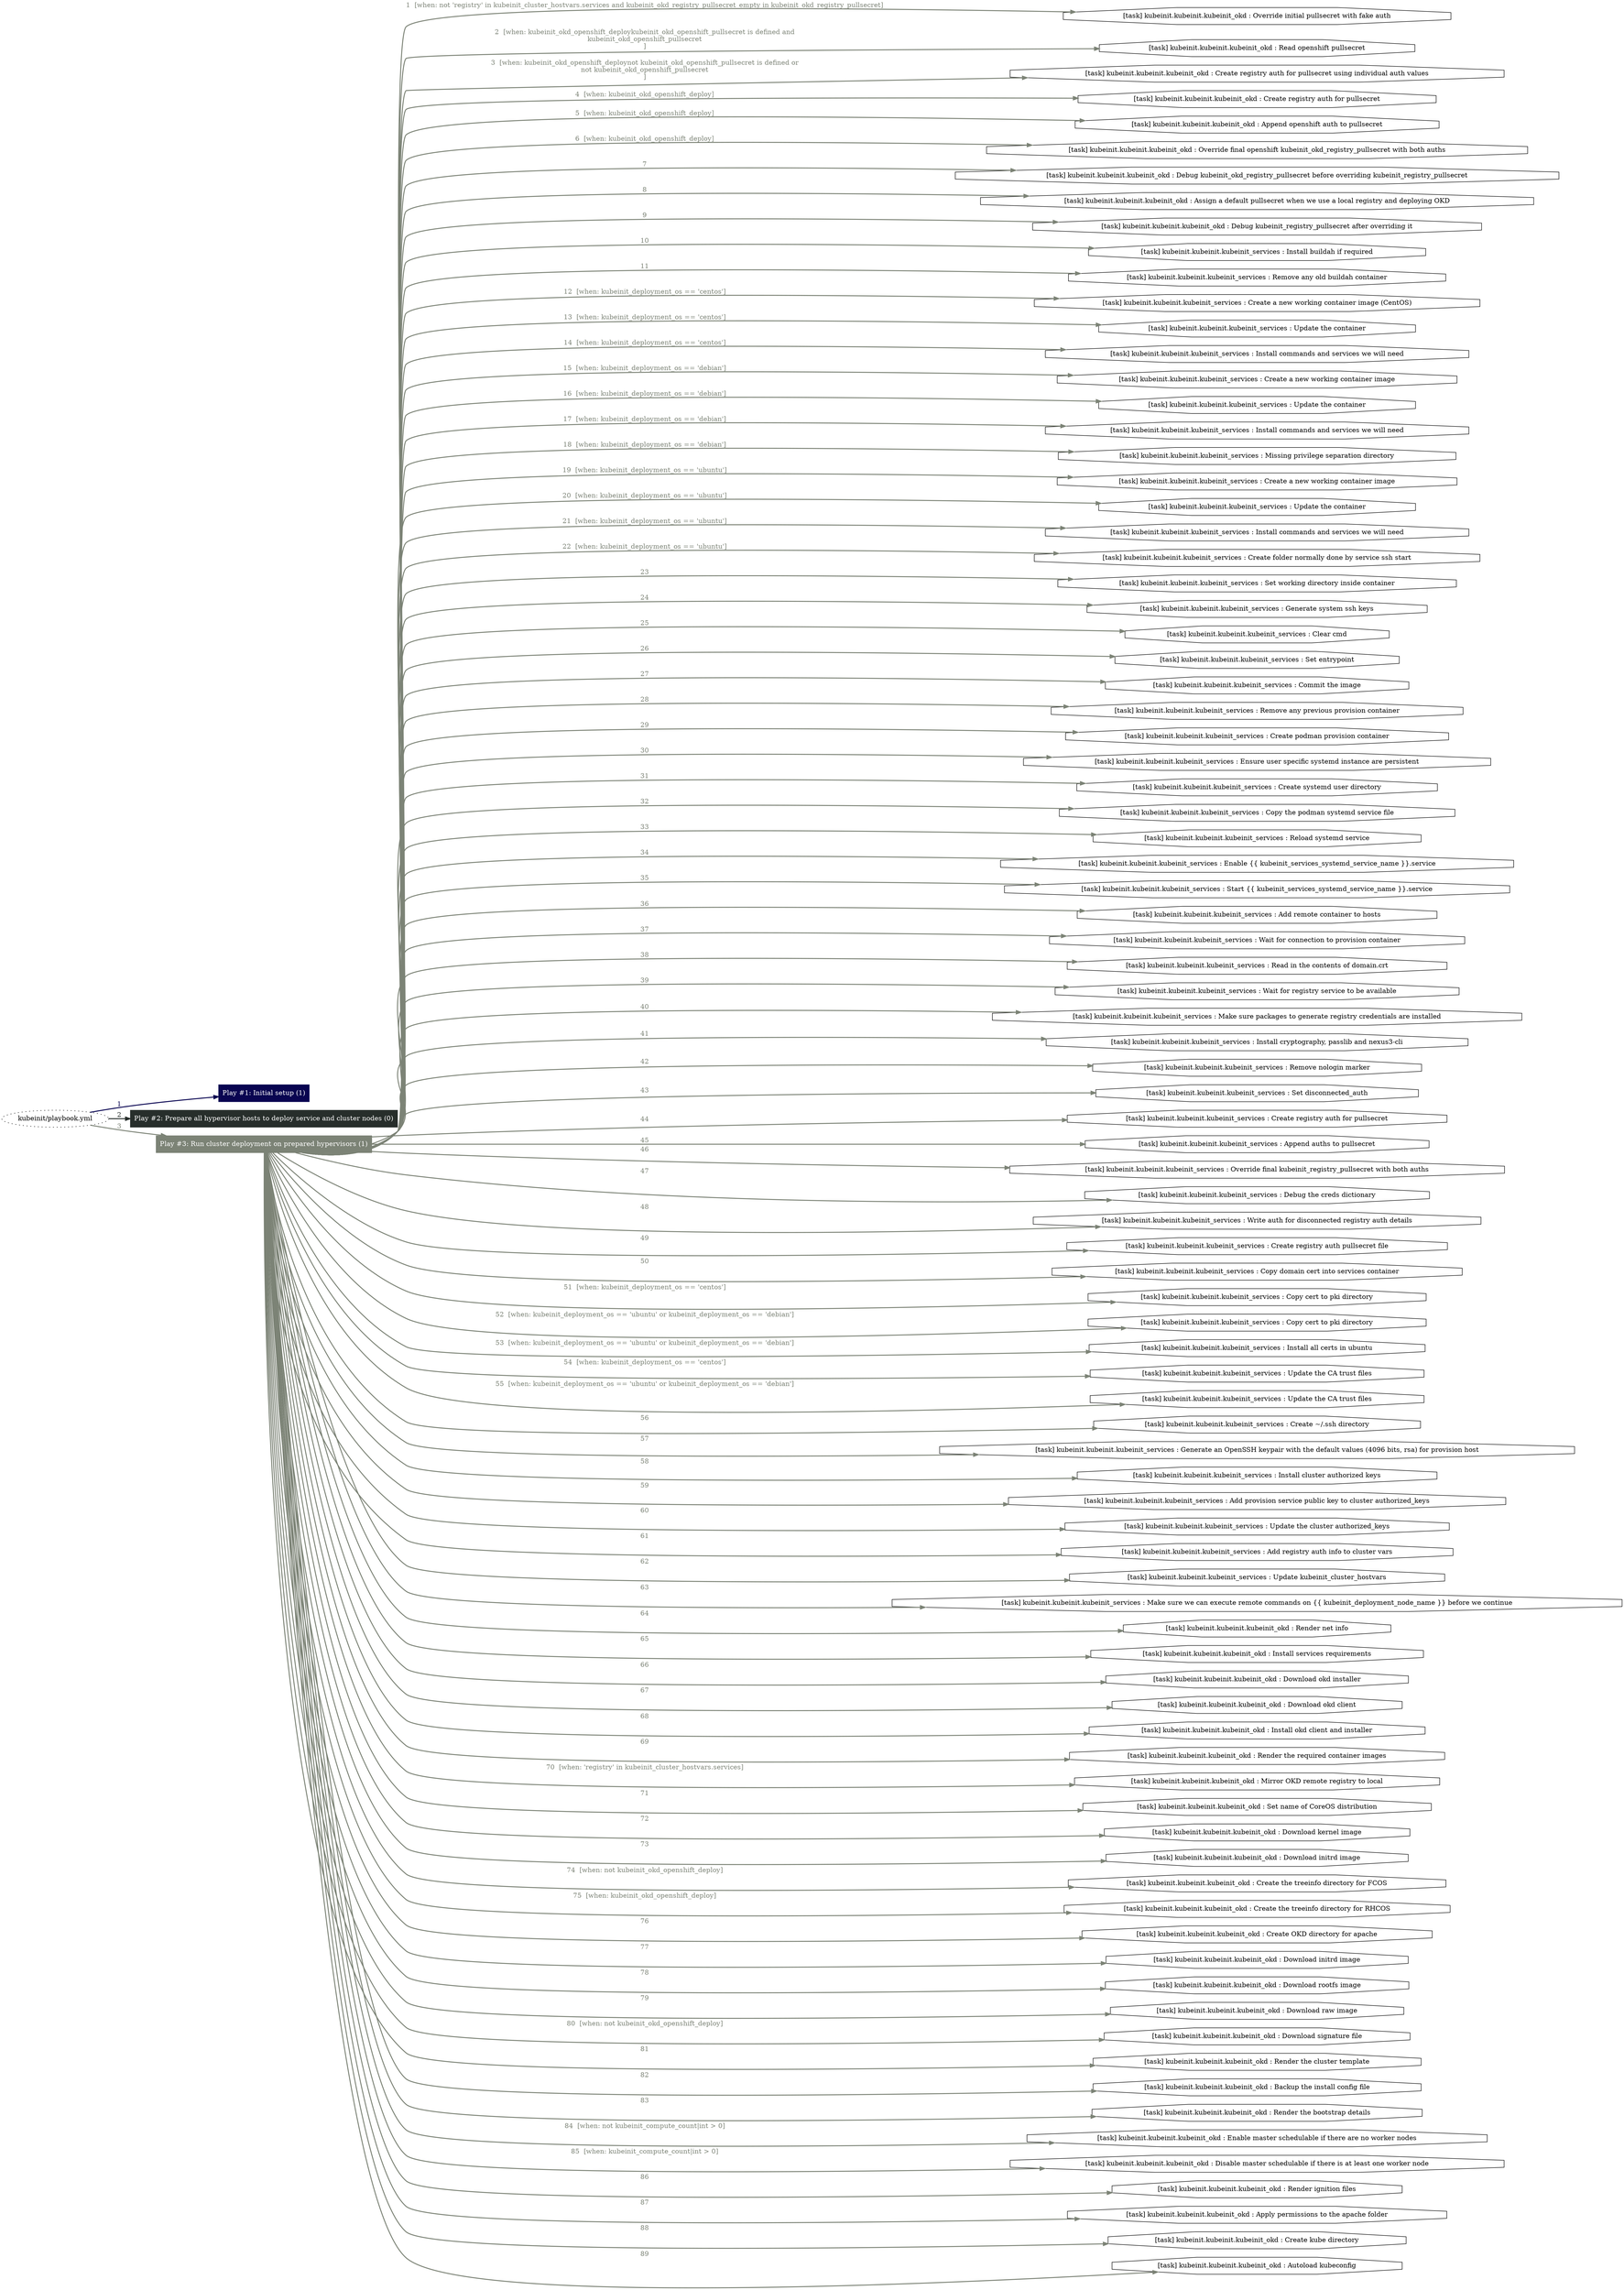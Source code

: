 digraph "kubeinit/playbook.yml "{
	graph [concentrate=true ordering=in rankdir=LR ratio=fill]
	edge [esep=5 sep=10]
	"kubeinit/playbook.yml" [id=root_node style=dotted]
	subgraph "Play #1: Initial setup (1) "{
		"Play #1: Initial setup (1)" [color="#090551" fontcolor="#ffffff" id="play_8337cd46-7581-43e9-87ca-762cd2dd82b3" shape=box style=filled tooltip=localhost]
		"kubeinit/playbook.yml" -> "Play #1: Initial setup (1)" [label=1 color="#090551" fontcolor="#090551" id="edge_becbf5f4-b2a0-4e44-a4db-1e7ca4d9491e" style=bold]
	}
	subgraph "Play #2: Prepare all hypervisor hosts to deploy service and cluster nodes (0) "{
		"Play #2: Prepare all hypervisor hosts to deploy service and cluster nodes (0)" [color="#272e2b" fontcolor="#ffffff" id="play_09e04839-ced1-468b-8d2c-92afe2c502c6" shape=box style=filled tooltip=""]
		"kubeinit/playbook.yml" -> "Play #2: Prepare all hypervisor hosts to deploy service and cluster nodes (0)" [label=2 color="#272e2b" fontcolor="#272e2b" id="edge_4d0bf48f-f95c-419a-9a44-d68a11bfbba5" style=bold]
	}
	subgraph "Play #3: Run cluster deployment on prepared hypervisors (1) "{
		"Play #3: Run cluster deployment on prepared hypervisors (1)" [color="#7c8376" fontcolor="#ffffff" id="play_143d8702-2f38-4382-93aa-ae1a10f3248f" shape=box style=filled tooltip=localhost]
		"kubeinit/playbook.yml" -> "Play #3: Run cluster deployment on prepared hypervisors (1)" [label=3 color="#7c8376" fontcolor="#7c8376" id="edge_b6e88883-902c-4d5c-aca4-19944dbe5a47" style=bold]
		"task_f201e2ff-39a0-47fd-ae24-862908796b5c" [label="[task] kubeinit.kubeinit.kubeinit_okd : Override initial pullsecret with fake auth" id="task_f201e2ff-39a0-47fd-ae24-862908796b5c" shape=octagon tooltip="[task] kubeinit.kubeinit.kubeinit_okd : Override initial pullsecret with fake auth"]
		"Play #3: Run cluster deployment on prepared hypervisors (1)" -> "task_f201e2ff-39a0-47fd-ae24-862908796b5c" [label="1  [when: not 'registry' in kubeinit_cluster_hostvars.services and kubeinit_okd_registry_pullsecret_empty in kubeinit_okd_registry_pullsecret]" color="#7c8376" fontcolor="#7c8376" id="edge_fbc649ec-4b43-4914-b0cc-fcbea037b539" style=bold]
		"task_8b0b833a-f197-4787-ac91-1f2c13bf0f87" [label="[task] kubeinit.kubeinit.kubeinit_okd : Read openshift pullsecret" id="task_8b0b833a-f197-4787-ac91-1f2c13bf0f87" shape=octagon tooltip="[task] kubeinit.kubeinit.kubeinit_okd : Read openshift pullsecret"]
		"Play #3: Run cluster deployment on prepared hypervisors (1)" -> "task_8b0b833a-f197-4787-ac91-1f2c13bf0f87" [label="2  [when: kubeinit_okd_openshift_deploykubeinit_okd_openshift_pullsecret is defined and
kubeinit_okd_openshift_pullsecret
]" color="#7c8376" fontcolor="#7c8376" id="edge_55039642-c7dd-4f56-b3bd-d6fb7f54c52d" style=bold]
		"task_0fe48890-6cad-4154-a4e8-5ed606898afa" [label="[task] kubeinit.kubeinit.kubeinit_okd : Create registry auth for pullsecret using individual auth values" id="task_0fe48890-6cad-4154-a4e8-5ed606898afa" shape=octagon tooltip="[task] kubeinit.kubeinit.kubeinit_okd : Create registry auth for pullsecret using individual auth values"]
		"Play #3: Run cluster deployment on prepared hypervisors (1)" -> "task_0fe48890-6cad-4154-a4e8-5ed606898afa" [label="3  [when: kubeinit_okd_openshift_deploynot kubeinit_okd_openshift_pullsecret is defined or
not kubeinit_okd_openshift_pullsecret
]" color="#7c8376" fontcolor="#7c8376" id="edge_06f5f13d-a511-44b0-b275-79b3d46498ed" style=bold]
		"task_d111e87b-9412-41b8-8b2f-21a7b50be868" [label="[task] kubeinit.kubeinit.kubeinit_okd : Create registry auth for pullsecret" id="task_d111e87b-9412-41b8-8b2f-21a7b50be868" shape=octagon tooltip="[task] kubeinit.kubeinit.kubeinit_okd : Create registry auth for pullsecret"]
		"Play #3: Run cluster deployment on prepared hypervisors (1)" -> "task_d111e87b-9412-41b8-8b2f-21a7b50be868" [label="4  [when: kubeinit_okd_openshift_deploy]" color="#7c8376" fontcolor="#7c8376" id="edge_226e3824-9570-4c0a-846c-3f205249797e" style=bold]
		"task_2cb7d0c9-217e-45d1-8eb5-4aa08bab7fe0" [label="[task] kubeinit.kubeinit.kubeinit_okd : Append openshift auth to pullsecret" id="task_2cb7d0c9-217e-45d1-8eb5-4aa08bab7fe0" shape=octagon tooltip="[task] kubeinit.kubeinit.kubeinit_okd : Append openshift auth to pullsecret"]
		"Play #3: Run cluster deployment on prepared hypervisors (1)" -> "task_2cb7d0c9-217e-45d1-8eb5-4aa08bab7fe0" [label="5  [when: kubeinit_okd_openshift_deploy]" color="#7c8376" fontcolor="#7c8376" id="edge_a93e524e-561d-4f28-9996-7c5cc77f1cc8" style=bold]
		"task_f69407a0-d3f7-47d1-b40d-e30b7f644356" [label="[task] kubeinit.kubeinit.kubeinit_okd : Override final openshift kubeinit_okd_registry_pullsecret with both auths" id="task_f69407a0-d3f7-47d1-b40d-e30b7f644356" shape=octagon tooltip="[task] kubeinit.kubeinit.kubeinit_okd : Override final openshift kubeinit_okd_registry_pullsecret with both auths"]
		"Play #3: Run cluster deployment on prepared hypervisors (1)" -> "task_f69407a0-d3f7-47d1-b40d-e30b7f644356" [label="6  [when: kubeinit_okd_openshift_deploy]" color="#7c8376" fontcolor="#7c8376" id="edge_3cdea1f4-f507-475f-801d-ab57d774646e" style=bold]
		"task_2ae696cb-b74c-417d-8811-9bc5ba2bb086" [label="[task] kubeinit.kubeinit.kubeinit_okd : Debug kubeinit_okd_registry_pullsecret before overriding kubeinit_registry_pullsecret" id="task_2ae696cb-b74c-417d-8811-9bc5ba2bb086" shape=octagon tooltip="[task] kubeinit.kubeinit.kubeinit_okd : Debug kubeinit_okd_registry_pullsecret before overriding kubeinit_registry_pullsecret"]
		"Play #3: Run cluster deployment on prepared hypervisors (1)" -> "task_2ae696cb-b74c-417d-8811-9bc5ba2bb086" [label=7 color="#7c8376" fontcolor="#7c8376" id="edge_4338bf6e-109f-4f4a-8414-52ae60c52339" style=bold]
		"task_171efe84-f163-4da6-95d6-f4257a47b8d0" [label="[task] kubeinit.kubeinit.kubeinit_okd : Assign a default pullsecret when we use a local registry and deploying OKD" id="task_171efe84-f163-4da6-95d6-f4257a47b8d0" shape=octagon tooltip="[task] kubeinit.kubeinit.kubeinit_okd : Assign a default pullsecret when we use a local registry and deploying OKD"]
		"Play #3: Run cluster deployment on prepared hypervisors (1)" -> "task_171efe84-f163-4da6-95d6-f4257a47b8d0" [label=8 color="#7c8376" fontcolor="#7c8376" id="edge_f711a9fc-7327-45ad-8d30-895216df1f32" style=bold]
		"task_33b3d645-7d68-4e78-9ef5-f69aa5031c9e" [label="[task] kubeinit.kubeinit.kubeinit_okd : Debug kubeinit_registry_pullsecret after overriding it" id="task_33b3d645-7d68-4e78-9ef5-f69aa5031c9e" shape=octagon tooltip="[task] kubeinit.kubeinit.kubeinit_okd : Debug kubeinit_registry_pullsecret after overriding it"]
		"Play #3: Run cluster deployment on prepared hypervisors (1)" -> "task_33b3d645-7d68-4e78-9ef5-f69aa5031c9e" [label=9 color="#7c8376" fontcolor="#7c8376" id="edge_165501ff-335f-41ef-9bf5-d22e7f3a21b6" style=bold]
		"task_87e0e983-3133-4adc-9f13-2c33a408165d" [label="[task] kubeinit.kubeinit.kubeinit_services : Install buildah if required" id="task_87e0e983-3133-4adc-9f13-2c33a408165d" shape=octagon tooltip="[task] kubeinit.kubeinit.kubeinit_services : Install buildah if required"]
		"Play #3: Run cluster deployment on prepared hypervisors (1)" -> "task_87e0e983-3133-4adc-9f13-2c33a408165d" [label=10 color="#7c8376" fontcolor="#7c8376" id="edge_2453af85-36f4-4957-86bc-80b15b5c8063" style=bold]
		"task_cafee4a3-9295-4dd1-ba97-5cac1e2ec8ff" [label="[task] kubeinit.kubeinit.kubeinit_services : Remove any old buildah container" id="task_cafee4a3-9295-4dd1-ba97-5cac1e2ec8ff" shape=octagon tooltip="[task] kubeinit.kubeinit.kubeinit_services : Remove any old buildah container"]
		"Play #3: Run cluster deployment on prepared hypervisors (1)" -> "task_cafee4a3-9295-4dd1-ba97-5cac1e2ec8ff" [label=11 color="#7c8376" fontcolor="#7c8376" id="edge_e34053b2-c05e-428e-9f1d-c8443631ea5e" style=bold]
		"task_13028ce8-8270-4474-a758-06b2f5417961" [label="[task] kubeinit.kubeinit.kubeinit_services : Create a new working container image (CentOS)" id="task_13028ce8-8270-4474-a758-06b2f5417961" shape=octagon tooltip="[task] kubeinit.kubeinit.kubeinit_services : Create a new working container image (CentOS)"]
		"Play #3: Run cluster deployment on prepared hypervisors (1)" -> "task_13028ce8-8270-4474-a758-06b2f5417961" [label="12  [when: kubeinit_deployment_os == 'centos']" color="#7c8376" fontcolor="#7c8376" id="edge_b324f25e-d17d-405a-a598-32340451c366" style=bold]
		"task_e8338f90-207a-454b-b3c1-38938788a0cc" [label="[task] kubeinit.kubeinit.kubeinit_services : Update the container" id="task_e8338f90-207a-454b-b3c1-38938788a0cc" shape=octagon tooltip="[task] kubeinit.kubeinit.kubeinit_services : Update the container"]
		"Play #3: Run cluster deployment on prepared hypervisors (1)" -> "task_e8338f90-207a-454b-b3c1-38938788a0cc" [label="13  [when: kubeinit_deployment_os == 'centos']" color="#7c8376" fontcolor="#7c8376" id="edge_9395bd6f-72a5-4477-a4c1-8a3a748c5c63" style=bold]
		"task_97a4e46d-e401-4185-8558-c0cfd479cdca" [label="[task] kubeinit.kubeinit.kubeinit_services : Install commands and services we will need" id="task_97a4e46d-e401-4185-8558-c0cfd479cdca" shape=octagon tooltip="[task] kubeinit.kubeinit.kubeinit_services : Install commands and services we will need"]
		"Play #3: Run cluster deployment on prepared hypervisors (1)" -> "task_97a4e46d-e401-4185-8558-c0cfd479cdca" [label="14  [when: kubeinit_deployment_os == 'centos']" color="#7c8376" fontcolor="#7c8376" id="edge_620331e9-1aa9-4044-8fe5-a814459578b0" style=bold]
		"task_159dffa3-4d72-4622-9e19-7a91d7b40d64" [label="[task] kubeinit.kubeinit.kubeinit_services : Create a new working container image" id="task_159dffa3-4d72-4622-9e19-7a91d7b40d64" shape=octagon tooltip="[task] kubeinit.kubeinit.kubeinit_services : Create a new working container image"]
		"Play #3: Run cluster deployment on prepared hypervisors (1)" -> "task_159dffa3-4d72-4622-9e19-7a91d7b40d64" [label="15  [when: kubeinit_deployment_os == 'debian']" color="#7c8376" fontcolor="#7c8376" id="edge_ba20ca08-a292-4cdf-88a0-59df17e7e1e3" style=bold]
		"task_ac1816b6-f06d-4a81-a96a-49e5cb7b55a8" [label="[task] kubeinit.kubeinit.kubeinit_services : Update the container" id="task_ac1816b6-f06d-4a81-a96a-49e5cb7b55a8" shape=octagon tooltip="[task] kubeinit.kubeinit.kubeinit_services : Update the container"]
		"Play #3: Run cluster deployment on prepared hypervisors (1)" -> "task_ac1816b6-f06d-4a81-a96a-49e5cb7b55a8" [label="16  [when: kubeinit_deployment_os == 'debian']" color="#7c8376" fontcolor="#7c8376" id="edge_192910f4-e8b5-45ee-a59c-a0eae321cb92" style=bold]
		"task_e1419348-be67-4681-9ef1-aa606873d265" [label="[task] kubeinit.kubeinit.kubeinit_services : Install commands and services we will need" id="task_e1419348-be67-4681-9ef1-aa606873d265" shape=octagon tooltip="[task] kubeinit.kubeinit.kubeinit_services : Install commands and services we will need"]
		"Play #3: Run cluster deployment on prepared hypervisors (1)" -> "task_e1419348-be67-4681-9ef1-aa606873d265" [label="17  [when: kubeinit_deployment_os == 'debian']" color="#7c8376" fontcolor="#7c8376" id="edge_65b39e5b-7776-4280-9188-7bfdc5ff5335" style=bold]
		"task_df26f52c-9c2c-413a-9101-e3cb8898041f" [label="[task] kubeinit.kubeinit.kubeinit_services : Missing privilege separation directory" id="task_df26f52c-9c2c-413a-9101-e3cb8898041f" shape=octagon tooltip="[task] kubeinit.kubeinit.kubeinit_services : Missing privilege separation directory"]
		"Play #3: Run cluster deployment on prepared hypervisors (1)" -> "task_df26f52c-9c2c-413a-9101-e3cb8898041f" [label="18  [when: kubeinit_deployment_os == 'debian']" color="#7c8376" fontcolor="#7c8376" id="edge_f368a57b-d558-4644-b8fa-3d1ec2e4a64b" style=bold]
		"task_9bc22111-2b57-43e8-9467-b488964ce041" [label="[task] kubeinit.kubeinit.kubeinit_services : Create a new working container image" id="task_9bc22111-2b57-43e8-9467-b488964ce041" shape=octagon tooltip="[task] kubeinit.kubeinit.kubeinit_services : Create a new working container image"]
		"Play #3: Run cluster deployment on prepared hypervisors (1)" -> "task_9bc22111-2b57-43e8-9467-b488964ce041" [label="19  [when: kubeinit_deployment_os == 'ubuntu']" color="#7c8376" fontcolor="#7c8376" id="edge_572b8e68-0554-4c8e-8a20-442e2fdd6b2d" style=bold]
		"task_5287ee1b-517c-4300-b6fa-eeb95a211e68" [label="[task] kubeinit.kubeinit.kubeinit_services : Update the container" id="task_5287ee1b-517c-4300-b6fa-eeb95a211e68" shape=octagon tooltip="[task] kubeinit.kubeinit.kubeinit_services : Update the container"]
		"Play #3: Run cluster deployment on prepared hypervisors (1)" -> "task_5287ee1b-517c-4300-b6fa-eeb95a211e68" [label="20  [when: kubeinit_deployment_os == 'ubuntu']" color="#7c8376" fontcolor="#7c8376" id="edge_7bb1cea7-9b0e-43c6-957b-3971662e5b9e" style=bold]
		"task_e9a3d4f0-44d5-4b55-b05b-1799b9f653f2" [label="[task] kubeinit.kubeinit.kubeinit_services : Install commands and services we will need" id="task_e9a3d4f0-44d5-4b55-b05b-1799b9f653f2" shape=octagon tooltip="[task] kubeinit.kubeinit.kubeinit_services : Install commands and services we will need"]
		"Play #3: Run cluster deployment on prepared hypervisors (1)" -> "task_e9a3d4f0-44d5-4b55-b05b-1799b9f653f2" [label="21  [when: kubeinit_deployment_os == 'ubuntu']" color="#7c8376" fontcolor="#7c8376" id="edge_d2c64e2c-1059-4043-bc83-8f22e4c5cfdf" style=bold]
		"task_f7ce6f7a-6bd2-4cf7-8e64-3092efe49f2f" [label="[task] kubeinit.kubeinit.kubeinit_services : Create folder normally done by service ssh start" id="task_f7ce6f7a-6bd2-4cf7-8e64-3092efe49f2f" shape=octagon tooltip="[task] kubeinit.kubeinit.kubeinit_services : Create folder normally done by service ssh start"]
		"Play #3: Run cluster deployment on prepared hypervisors (1)" -> "task_f7ce6f7a-6bd2-4cf7-8e64-3092efe49f2f" [label="22  [when: kubeinit_deployment_os == 'ubuntu']" color="#7c8376" fontcolor="#7c8376" id="edge_444ffd82-a8a4-4af0-9af3-e3cd5541860f" style=bold]
		"task_619aad9a-434f-43d2-beea-3c2bd4f4fc28" [label="[task] kubeinit.kubeinit.kubeinit_services : Set working directory inside container" id="task_619aad9a-434f-43d2-beea-3c2bd4f4fc28" shape=octagon tooltip="[task] kubeinit.kubeinit.kubeinit_services : Set working directory inside container"]
		"Play #3: Run cluster deployment on prepared hypervisors (1)" -> "task_619aad9a-434f-43d2-beea-3c2bd4f4fc28" [label=23 color="#7c8376" fontcolor="#7c8376" id="edge_032b4dc5-ab57-4f47-a7d9-2c6b98ef2643" style=bold]
		"task_d374959f-0c2d-4c92-bc97-7bf6225fef3c" [label="[task] kubeinit.kubeinit.kubeinit_services : Generate system ssh keys" id="task_d374959f-0c2d-4c92-bc97-7bf6225fef3c" shape=octagon tooltip="[task] kubeinit.kubeinit.kubeinit_services : Generate system ssh keys"]
		"Play #3: Run cluster deployment on prepared hypervisors (1)" -> "task_d374959f-0c2d-4c92-bc97-7bf6225fef3c" [label=24 color="#7c8376" fontcolor="#7c8376" id="edge_19363010-9b85-4dcd-b473-6413e8e3d36b" style=bold]
		"task_bbfb7edd-7044-4930-83b8-2a6779df3add" [label="[task] kubeinit.kubeinit.kubeinit_services : Clear cmd" id="task_bbfb7edd-7044-4930-83b8-2a6779df3add" shape=octagon tooltip="[task] kubeinit.kubeinit.kubeinit_services : Clear cmd"]
		"Play #3: Run cluster deployment on prepared hypervisors (1)" -> "task_bbfb7edd-7044-4930-83b8-2a6779df3add" [label=25 color="#7c8376" fontcolor="#7c8376" id="edge_f1791c4b-1386-4df7-b81a-0ae7d0e2b887" style=bold]
		"task_24e6778f-a570-4ed1-85de-700f41c30f21" [label="[task] kubeinit.kubeinit.kubeinit_services : Set entrypoint" id="task_24e6778f-a570-4ed1-85de-700f41c30f21" shape=octagon tooltip="[task] kubeinit.kubeinit.kubeinit_services : Set entrypoint"]
		"Play #3: Run cluster deployment on prepared hypervisors (1)" -> "task_24e6778f-a570-4ed1-85de-700f41c30f21" [label=26 color="#7c8376" fontcolor="#7c8376" id="edge_a7c36de9-078f-4455-86ef-62273e73adb6" style=bold]
		"task_a0d6aac5-1406-417a-8993-0b064dbd2432" [label="[task] kubeinit.kubeinit.kubeinit_services : Commit the image" id="task_a0d6aac5-1406-417a-8993-0b064dbd2432" shape=octagon tooltip="[task] kubeinit.kubeinit.kubeinit_services : Commit the image"]
		"Play #3: Run cluster deployment on prepared hypervisors (1)" -> "task_a0d6aac5-1406-417a-8993-0b064dbd2432" [label=27 color="#7c8376" fontcolor="#7c8376" id="edge_a8e12941-45e9-4d6e-8bda-0107fd27a6d9" style=bold]
		"task_5ca3c704-798f-4ffb-8b7c-41811d538cdc" [label="[task] kubeinit.kubeinit.kubeinit_services : Remove any previous provision container" id="task_5ca3c704-798f-4ffb-8b7c-41811d538cdc" shape=octagon tooltip="[task] kubeinit.kubeinit.kubeinit_services : Remove any previous provision container"]
		"Play #3: Run cluster deployment on prepared hypervisors (1)" -> "task_5ca3c704-798f-4ffb-8b7c-41811d538cdc" [label=28 color="#7c8376" fontcolor="#7c8376" id="edge_215ad995-65c8-484c-b96c-f7dd6bc95501" style=bold]
		"task_39ae87dc-fe1c-483b-8434-8ffe22e2b946" [label="[task] kubeinit.kubeinit.kubeinit_services : Create podman provision container" id="task_39ae87dc-fe1c-483b-8434-8ffe22e2b946" shape=octagon tooltip="[task] kubeinit.kubeinit.kubeinit_services : Create podman provision container"]
		"Play #3: Run cluster deployment on prepared hypervisors (1)" -> "task_39ae87dc-fe1c-483b-8434-8ffe22e2b946" [label=29 color="#7c8376" fontcolor="#7c8376" id="edge_6ba9addc-61e0-4306-9b4b-8107e64f1a90" style=bold]
		"task_b8c1d1b3-4ebf-4f52-8f82-79a2ca3f0fad" [label="[task] kubeinit.kubeinit.kubeinit_services : Ensure user specific systemd instance are persistent" id="task_b8c1d1b3-4ebf-4f52-8f82-79a2ca3f0fad" shape=octagon tooltip="[task] kubeinit.kubeinit.kubeinit_services : Ensure user specific systemd instance are persistent"]
		"Play #3: Run cluster deployment on prepared hypervisors (1)" -> "task_b8c1d1b3-4ebf-4f52-8f82-79a2ca3f0fad" [label=30 color="#7c8376" fontcolor="#7c8376" id="edge_0c917147-5715-4dc8-a7b5-4201ed4b50f3" style=bold]
		"task_26be6cdd-0439-4def-8984-18419bb5c685" [label="[task] kubeinit.kubeinit.kubeinit_services : Create systemd user directory" id="task_26be6cdd-0439-4def-8984-18419bb5c685" shape=octagon tooltip="[task] kubeinit.kubeinit.kubeinit_services : Create systemd user directory"]
		"Play #3: Run cluster deployment on prepared hypervisors (1)" -> "task_26be6cdd-0439-4def-8984-18419bb5c685" [label=31 color="#7c8376" fontcolor="#7c8376" id="edge_6ce109fd-d3b5-462d-8552-06f57997af2e" style=bold]
		"task_bda43bb1-2c22-4a42-bde0-0bf2c2e9c29c" [label="[task] kubeinit.kubeinit.kubeinit_services : Copy the podman systemd service file" id="task_bda43bb1-2c22-4a42-bde0-0bf2c2e9c29c" shape=octagon tooltip="[task] kubeinit.kubeinit.kubeinit_services : Copy the podman systemd service file"]
		"Play #3: Run cluster deployment on prepared hypervisors (1)" -> "task_bda43bb1-2c22-4a42-bde0-0bf2c2e9c29c" [label=32 color="#7c8376" fontcolor="#7c8376" id="edge_5a9abb31-4346-43aa-9f42-1f0b389b0f3d" style=bold]
		"task_a9a66573-417b-45b5-9521-6dcc485880e7" [label="[task] kubeinit.kubeinit.kubeinit_services : Reload systemd service" id="task_a9a66573-417b-45b5-9521-6dcc485880e7" shape=octagon tooltip="[task] kubeinit.kubeinit.kubeinit_services : Reload systemd service"]
		"Play #3: Run cluster deployment on prepared hypervisors (1)" -> "task_a9a66573-417b-45b5-9521-6dcc485880e7" [label=33 color="#7c8376" fontcolor="#7c8376" id="edge_51588c76-af6a-434c-a969-228eda054f36" style=bold]
		"task_472026c0-6e21-4d67-a583-4f24da661827" [label="[task] kubeinit.kubeinit.kubeinit_services : Enable {{ kubeinit_services_systemd_service_name }}.service" id="task_472026c0-6e21-4d67-a583-4f24da661827" shape=octagon tooltip="[task] kubeinit.kubeinit.kubeinit_services : Enable {{ kubeinit_services_systemd_service_name }}.service"]
		"Play #3: Run cluster deployment on prepared hypervisors (1)" -> "task_472026c0-6e21-4d67-a583-4f24da661827" [label=34 color="#7c8376" fontcolor="#7c8376" id="edge_9d5a8436-797c-417e-983c-b31e84abb27f" style=bold]
		"task_25de2ee2-04c4-4895-a57c-bbb9248a75d3" [label="[task] kubeinit.kubeinit.kubeinit_services : Start {{ kubeinit_services_systemd_service_name }}.service" id="task_25de2ee2-04c4-4895-a57c-bbb9248a75d3" shape=octagon tooltip="[task] kubeinit.kubeinit.kubeinit_services : Start {{ kubeinit_services_systemd_service_name }}.service"]
		"Play #3: Run cluster deployment on prepared hypervisors (1)" -> "task_25de2ee2-04c4-4895-a57c-bbb9248a75d3" [label=35 color="#7c8376" fontcolor="#7c8376" id="edge_e35ab643-3761-48bc-95c7-ef49e9f58686" style=bold]
		"task_ab3c9dd1-effa-420f-9668-0a9b7f746145" [label="[task] kubeinit.kubeinit.kubeinit_services : Add remote container to hosts" id="task_ab3c9dd1-effa-420f-9668-0a9b7f746145" shape=octagon tooltip="[task] kubeinit.kubeinit.kubeinit_services : Add remote container to hosts"]
		"Play #3: Run cluster deployment on prepared hypervisors (1)" -> "task_ab3c9dd1-effa-420f-9668-0a9b7f746145" [label=36 color="#7c8376" fontcolor="#7c8376" id="edge_ef7c2761-d13c-40bc-ba94-e591597a2cb1" style=bold]
		"task_d0137d34-f167-421c-a595-801ee11f376e" [label="[task] kubeinit.kubeinit.kubeinit_services : Wait for connection to provision container" id="task_d0137d34-f167-421c-a595-801ee11f376e" shape=octagon tooltip="[task] kubeinit.kubeinit.kubeinit_services : Wait for connection to provision container"]
		"Play #3: Run cluster deployment on prepared hypervisors (1)" -> "task_d0137d34-f167-421c-a595-801ee11f376e" [label=37 color="#7c8376" fontcolor="#7c8376" id="edge_8fcd4d89-299a-42e7-a118-6ee6e10c10e1" style=bold]
		"task_49fa3b18-efd8-4425-a03e-c0e81a8ebfc8" [label="[task] kubeinit.kubeinit.kubeinit_services : Read in the contents of domain.crt" id="task_49fa3b18-efd8-4425-a03e-c0e81a8ebfc8" shape=octagon tooltip="[task] kubeinit.kubeinit.kubeinit_services : Read in the contents of domain.crt"]
		"Play #3: Run cluster deployment on prepared hypervisors (1)" -> "task_49fa3b18-efd8-4425-a03e-c0e81a8ebfc8" [label=38 color="#7c8376" fontcolor="#7c8376" id="edge_965d6f69-eed3-4d48-8948-00584968e4dc" style=bold]
		"task_ffd73bdc-3872-49a5-938a-76dea960ac9b" [label="[task] kubeinit.kubeinit.kubeinit_services : Wait for registry service to be available" id="task_ffd73bdc-3872-49a5-938a-76dea960ac9b" shape=octagon tooltip="[task] kubeinit.kubeinit.kubeinit_services : Wait for registry service to be available"]
		"Play #3: Run cluster deployment on prepared hypervisors (1)" -> "task_ffd73bdc-3872-49a5-938a-76dea960ac9b" [label=39 color="#7c8376" fontcolor="#7c8376" id="edge_58de46c2-b8b2-411b-8b30-7e6fa1ce2f84" style=bold]
		"task_7aed714f-2730-4c1e-a06c-00719b313eae" [label="[task] kubeinit.kubeinit.kubeinit_services : Make sure packages to generate registry credentials are installed" id="task_7aed714f-2730-4c1e-a06c-00719b313eae" shape=octagon tooltip="[task] kubeinit.kubeinit.kubeinit_services : Make sure packages to generate registry credentials are installed"]
		"Play #3: Run cluster deployment on prepared hypervisors (1)" -> "task_7aed714f-2730-4c1e-a06c-00719b313eae" [label=40 color="#7c8376" fontcolor="#7c8376" id="edge_55785ebe-bb0a-47eb-8766-1465c640adf2" style=bold]
		"task_981c704e-1111-4148-bda9-ec50d05adde6" [label="[task] kubeinit.kubeinit.kubeinit_services : Install cryptography, passlib and nexus3-cli" id="task_981c704e-1111-4148-bda9-ec50d05adde6" shape=octagon tooltip="[task] kubeinit.kubeinit.kubeinit_services : Install cryptography, passlib and nexus3-cli"]
		"Play #3: Run cluster deployment on prepared hypervisors (1)" -> "task_981c704e-1111-4148-bda9-ec50d05adde6" [label=41 color="#7c8376" fontcolor="#7c8376" id="edge_a57d70bb-7280-4ab0-8be8-744617469b31" style=bold]
		"task_03ad0991-5783-41e9-8851-07c844390e0c" [label="[task] kubeinit.kubeinit.kubeinit_services : Remove nologin marker" id="task_03ad0991-5783-41e9-8851-07c844390e0c" shape=octagon tooltip="[task] kubeinit.kubeinit.kubeinit_services : Remove nologin marker"]
		"Play #3: Run cluster deployment on prepared hypervisors (1)" -> "task_03ad0991-5783-41e9-8851-07c844390e0c" [label=42 color="#7c8376" fontcolor="#7c8376" id="edge_bbdc057e-26ee-4483-86cf-d7b027577498" style=bold]
		"task_c5350d53-b4e7-451f-a58e-79fbfd3bebcf" [label="[task] kubeinit.kubeinit.kubeinit_services : Set disconnected_auth" id="task_c5350d53-b4e7-451f-a58e-79fbfd3bebcf" shape=octagon tooltip="[task] kubeinit.kubeinit.kubeinit_services : Set disconnected_auth"]
		"Play #3: Run cluster deployment on prepared hypervisors (1)" -> "task_c5350d53-b4e7-451f-a58e-79fbfd3bebcf" [label=43 color="#7c8376" fontcolor="#7c8376" id="edge_29415945-8374-46c8-973f-4e30d86d7dd9" style=bold]
		"task_a7f12a8a-d8cd-431c-9791-6cc77bbc1cf4" [label="[task] kubeinit.kubeinit.kubeinit_services : Create registry auth for pullsecret" id="task_a7f12a8a-d8cd-431c-9791-6cc77bbc1cf4" shape=octagon tooltip="[task] kubeinit.kubeinit.kubeinit_services : Create registry auth for pullsecret"]
		"Play #3: Run cluster deployment on prepared hypervisors (1)" -> "task_a7f12a8a-d8cd-431c-9791-6cc77bbc1cf4" [label=44 color="#7c8376" fontcolor="#7c8376" id="edge_1c580b2c-c42a-45ce-843f-82bd6269f1af" style=bold]
		"task_6907b940-871c-4e8e-82fe-4717fa4749c0" [label="[task] kubeinit.kubeinit.kubeinit_services : Append auths to pullsecret" id="task_6907b940-871c-4e8e-82fe-4717fa4749c0" shape=octagon tooltip="[task] kubeinit.kubeinit.kubeinit_services : Append auths to pullsecret"]
		"Play #3: Run cluster deployment on prepared hypervisors (1)" -> "task_6907b940-871c-4e8e-82fe-4717fa4749c0" [label=45 color="#7c8376" fontcolor="#7c8376" id="edge_4404ec34-1a79-4326-a1cb-8c647ad0266b" style=bold]
		"task_d416fda1-d7ea-4dd5-96cf-5fdf3b9299ef" [label="[task] kubeinit.kubeinit.kubeinit_services : Override final kubeinit_registry_pullsecret with both auths" id="task_d416fda1-d7ea-4dd5-96cf-5fdf3b9299ef" shape=octagon tooltip="[task] kubeinit.kubeinit.kubeinit_services : Override final kubeinit_registry_pullsecret with both auths"]
		"Play #3: Run cluster deployment on prepared hypervisors (1)" -> "task_d416fda1-d7ea-4dd5-96cf-5fdf3b9299ef" [label=46 color="#7c8376" fontcolor="#7c8376" id="edge_8f0ca7c1-2d49-47bf-b613-c67e0b3a1c76" style=bold]
		"task_e504607d-f071-49b1-a798-c376b33829c9" [label="[task] kubeinit.kubeinit.kubeinit_services : Debug the creds dictionary" id="task_e504607d-f071-49b1-a798-c376b33829c9" shape=octagon tooltip="[task] kubeinit.kubeinit.kubeinit_services : Debug the creds dictionary"]
		"Play #3: Run cluster deployment on prepared hypervisors (1)" -> "task_e504607d-f071-49b1-a798-c376b33829c9" [label=47 color="#7c8376" fontcolor="#7c8376" id="edge_c6d11673-1152-41c3-a4fe-bbc8a41941a7" style=bold]
		"task_5d859056-7ddc-4b62-9ac8-8224b6c36327" [label="[task] kubeinit.kubeinit.kubeinit_services : Write auth for disconnected registry auth details" id="task_5d859056-7ddc-4b62-9ac8-8224b6c36327" shape=octagon tooltip="[task] kubeinit.kubeinit.kubeinit_services : Write auth for disconnected registry auth details"]
		"Play #3: Run cluster deployment on prepared hypervisors (1)" -> "task_5d859056-7ddc-4b62-9ac8-8224b6c36327" [label=48 color="#7c8376" fontcolor="#7c8376" id="edge_b5ecf431-abf3-41f5-a3ae-27b96c613ca6" style=bold]
		"task_17115e05-edb8-4fa5-a848-a5f5108a389b" [label="[task] kubeinit.kubeinit.kubeinit_services : Create registry auth pullsecret file" id="task_17115e05-edb8-4fa5-a848-a5f5108a389b" shape=octagon tooltip="[task] kubeinit.kubeinit.kubeinit_services : Create registry auth pullsecret file"]
		"Play #3: Run cluster deployment on prepared hypervisors (1)" -> "task_17115e05-edb8-4fa5-a848-a5f5108a389b" [label=49 color="#7c8376" fontcolor="#7c8376" id="edge_c491220b-822a-4b8d-af8e-a884b5ca38d5" style=bold]
		"task_444c6d31-479c-4714-9733-0018c7da14d4" [label="[task] kubeinit.kubeinit.kubeinit_services : Copy domain cert into services container" id="task_444c6d31-479c-4714-9733-0018c7da14d4" shape=octagon tooltip="[task] kubeinit.kubeinit.kubeinit_services : Copy domain cert into services container"]
		"Play #3: Run cluster deployment on prepared hypervisors (1)" -> "task_444c6d31-479c-4714-9733-0018c7da14d4" [label=50 color="#7c8376" fontcolor="#7c8376" id="edge_4ca3d68e-fe6a-4988-804e-13fdd3bff3b5" style=bold]
		"task_0d37c635-3918-4bc7-8dd2-b69913de9c3e" [label="[task] kubeinit.kubeinit.kubeinit_services : Copy cert to pki directory" id="task_0d37c635-3918-4bc7-8dd2-b69913de9c3e" shape=octagon tooltip="[task] kubeinit.kubeinit.kubeinit_services : Copy cert to pki directory"]
		"Play #3: Run cluster deployment on prepared hypervisors (1)" -> "task_0d37c635-3918-4bc7-8dd2-b69913de9c3e" [label="51  [when: kubeinit_deployment_os == 'centos']" color="#7c8376" fontcolor="#7c8376" id="edge_e3c7fa27-e49c-4113-a4a6-1031a0c85301" style=bold]
		"task_ab57c9b1-db5f-4248-a2a0-46e306cd908b" [label="[task] kubeinit.kubeinit.kubeinit_services : Copy cert to pki directory" id="task_ab57c9b1-db5f-4248-a2a0-46e306cd908b" shape=octagon tooltip="[task] kubeinit.kubeinit.kubeinit_services : Copy cert to pki directory"]
		"Play #3: Run cluster deployment on prepared hypervisors (1)" -> "task_ab57c9b1-db5f-4248-a2a0-46e306cd908b" [label="52  [when: kubeinit_deployment_os == 'ubuntu' or kubeinit_deployment_os == 'debian']" color="#7c8376" fontcolor="#7c8376" id="edge_2a8d3244-ad0d-4872-94ab-4a5b2ad4ee1f" style=bold]
		"task_9cbd615a-387c-4149-8bd7-e89a0d017356" [label="[task] kubeinit.kubeinit.kubeinit_services : Install all certs in ubuntu" id="task_9cbd615a-387c-4149-8bd7-e89a0d017356" shape=octagon tooltip="[task] kubeinit.kubeinit.kubeinit_services : Install all certs in ubuntu"]
		"Play #3: Run cluster deployment on prepared hypervisors (1)" -> "task_9cbd615a-387c-4149-8bd7-e89a0d017356" [label="53  [when: kubeinit_deployment_os == 'ubuntu' or kubeinit_deployment_os == 'debian']" color="#7c8376" fontcolor="#7c8376" id="edge_27231eea-6903-4c2a-85f4-9832c5d0271a" style=bold]
		"task_4f128736-93a4-410d-b8ed-7f08d8953a0b" [label="[task] kubeinit.kubeinit.kubeinit_services : Update the CA trust files" id="task_4f128736-93a4-410d-b8ed-7f08d8953a0b" shape=octagon tooltip="[task] kubeinit.kubeinit.kubeinit_services : Update the CA trust files"]
		"Play #3: Run cluster deployment on prepared hypervisors (1)" -> "task_4f128736-93a4-410d-b8ed-7f08d8953a0b" [label="54  [when: kubeinit_deployment_os == 'centos']" color="#7c8376" fontcolor="#7c8376" id="edge_b3b461b9-c402-4b69-8f70-bb619f36feb3" style=bold]
		"task_a6af4fb0-d964-4907-9b79-12baf966d4cc" [label="[task] kubeinit.kubeinit.kubeinit_services : Update the CA trust files" id="task_a6af4fb0-d964-4907-9b79-12baf966d4cc" shape=octagon tooltip="[task] kubeinit.kubeinit.kubeinit_services : Update the CA trust files"]
		"Play #3: Run cluster deployment on prepared hypervisors (1)" -> "task_a6af4fb0-d964-4907-9b79-12baf966d4cc" [label="55  [when: kubeinit_deployment_os == 'ubuntu' or kubeinit_deployment_os == 'debian']" color="#7c8376" fontcolor="#7c8376" id="edge_d4981d1c-8f78-42be-80b7-dc2bf30224af" style=bold]
		"task_94cfb84d-eb12-4972-8038-9d9124325787" [label="[task] kubeinit.kubeinit.kubeinit_services : Create ~/.ssh directory" id="task_94cfb84d-eb12-4972-8038-9d9124325787" shape=octagon tooltip="[task] kubeinit.kubeinit.kubeinit_services : Create ~/.ssh directory"]
		"Play #3: Run cluster deployment on prepared hypervisors (1)" -> "task_94cfb84d-eb12-4972-8038-9d9124325787" [label=56 color="#7c8376" fontcolor="#7c8376" id="edge_d625290f-c865-4b30-bd21-19cae558af82" style=bold]
		"task_3c362964-7a26-47f2-95f2-996bccc41e5e" [label="[task] kubeinit.kubeinit.kubeinit_services : Generate an OpenSSH keypair with the default values (4096 bits, rsa) for provision host" id="task_3c362964-7a26-47f2-95f2-996bccc41e5e" shape=octagon tooltip="[task] kubeinit.kubeinit.kubeinit_services : Generate an OpenSSH keypair with the default values (4096 bits, rsa) for provision host"]
		"Play #3: Run cluster deployment on prepared hypervisors (1)" -> "task_3c362964-7a26-47f2-95f2-996bccc41e5e" [label=57 color="#7c8376" fontcolor="#7c8376" id="edge_a8d14740-fe17-47dc-85b5-86bbbdd00d96" style=bold]
		"task_088f362d-4b97-4661-b63c-6894feeadcc6" [label="[task] kubeinit.kubeinit.kubeinit_services : Install cluster authorized keys" id="task_088f362d-4b97-4661-b63c-6894feeadcc6" shape=octagon tooltip="[task] kubeinit.kubeinit.kubeinit_services : Install cluster authorized keys"]
		"Play #3: Run cluster deployment on prepared hypervisors (1)" -> "task_088f362d-4b97-4661-b63c-6894feeadcc6" [label=58 color="#7c8376" fontcolor="#7c8376" id="edge_3d274ccb-506f-4bf5-8da7-767edcfb85f0" style=bold]
		"task_81c3e5a6-3b30-41ea-a726-d911848347e8" [label="[task] kubeinit.kubeinit.kubeinit_services : Add provision service public key to cluster authorized_keys" id="task_81c3e5a6-3b30-41ea-a726-d911848347e8" shape=octagon tooltip="[task] kubeinit.kubeinit.kubeinit_services : Add provision service public key to cluster authorized_keys"]
		"Play #3: Run cluster deployment on prepared hypervisors (1)" -> "task_81c3e5a6-3b30-41ea-a726-d911848347e8" [label=59 color="#7c8376" fontcolor="#7c8376" id="edge_e7034d66-a1f8-4699-b81f-3c74e950d024" style=bold]
		"task_c076f23b-72ad-4dfd-b8f8-9a3225313ce4" [label="[task] kubeinit.kubeinit.kubeinit_services : Update the cluster authorized_keys" id="task_c076f23b-72ad-4dfd-b8f8-9a3225313ce4" shape=octagon tooltip="[task] kubeinit.kubeinit.kubeinit_services : Update the cluster authorized_keys"]
		"Play #3: Run cluster deployment on prepared hypervisors (1)" -> "task_c076f23b-72ad-4dfd-b8f8-9a3225313ce4" [label=60 color="#7c8376" fontcolor="#7c8376" id="edge_83c455e3-24bd-499e-a7f4-812a0c9d4cb9" style=bold]
		"task_cbc37d0c-b1ad-4ef7-914e-42b2c1b5624f" [label="[task] kubeinit.kubeinit.kubeinit_services : Add registry auth info to cluster vars" id="task_cbc37d0c-b1ad-4ef7-914e-42b2c1b5624f" shape=octagon tooltip="[task] kubeinit.kubeinit.kubeinit_services : Add registry auth info to cluster vars"]
		"Play #3: Run cluster deployment on prepared hypervisors (1)" -> "task_cbc37d0c-b1ad-4ef7-914e-42b2c1b5624f" [label=61 color="#7c8376" fontcolor="#7c8376" id="edge_a45ac646-47c3-49e0-be6b-4a7ce7a13a05" style=bold]
		"task_b23a5cbd-2c52-4afe-b067-e4ba5232fe07" [label="[task] kubeinit.kubeinit.kubeinit_services : Update kubeinit_cluster_hostvars" id="task_b23a5cbd-2c52-4afe-b067-e4ba5232fe07" shape=octagon tooltip="[task] kubeinit.kubeinit.kubeinit_services : Update kubeinit_cluster_hostvars"]
		"Play #3: Run cluster deployment on prepared hypervisors (1)" -> "task_b23a5cbd-2c52-4afe-b067-e4ba5232fe07" [label=62 color="#7c8376" fontcolor="#7c8376" id="edge_3afc2f19-0aae-48c4-9d86-5ae5b7ec2048" style=bold]
		"task_ab9863e0-d6c1-4743-9af7-018d57627b7d" [label="[task] kubeinit.kubeinit.kubeinit_services : Make sure we can execute remote commands on {{ kubeinit_deployment_node_name }} before we continue" id="task_ab9863e0-d6c1-4743-9af7-018d57627b7d" shape=octagon tooltip="[task] kubeinit.kubeinit.kubeinit_services : Make sure we can execute remote commands on {{ kubeinit_deployment_node_name }} before we continue"]
		"Play #3: Run cluster deployment on prepared hypervisors (1)" -> "task_ab9863e0-d6c1-4743-9af7-018d57627b7d" [label=63 color="#7c8376" fontcolor="#7c8376" id="edge_dacc203c-16c4-4a8e-9869-e81f3f565549" style=bold]
		"task_22e26554-5ff0-49fa-8ba8-7db7956d4306" [label="[task] kubeinit.kubeinit.kubeinit_okd : Render net info" id="task_22e26554-5ff0-49fa-8ba8-7db7956d4306" shape=octagon tooltip="[task] kubeinit.kubeinit.kubeinit_okd : Render net info"]
		"Play #3: Run cluster deployment on prepared hypervisors (1)" -> "task_22e26554-5ff0-49fa-8ba8-7db7956d4306" [label=64 color="#7c8376" fontcolor="#7c8376" id="edge_b07da5cb-00ed-40bb-b9ba-5e48391ace1b" style=bold]
		"task_343cf52b-3a06-4b8c-bb98-62f2072a70ef" [label="[task] kubeinit.kubeinit.kubeinit_okd : Install services requirements" id="task_343cf52b-3a06-4b8c-bb98-62f2072a70ef" shape=octagon tooltip="[task] kubeinit.kubeinit.kubeinit_okd : Install services requirements"]
		"Play #3: Run cluster deployment on prepared hypervisors (1)" -> "task_343cf52b-3a06-4b8c-bb98-62f2072a70ef" [label=65 color="#7c8376" fontcolor="#7c8376" id="edge_49304679-396c-4edd-8034-3e385e5648ef" style=bold]
		"task_5794e528-421e-4107-b0a0-2d44d8dd9b97" [label="[task] kubeinit.kubeinit.kubeinit_okd : Download okd installer" id="task_5794e528-421e-4107-b0a0-2d44d8dd9b97" shape=octagon tooltip="[task] kubeinit.kubeinit.kubeinit_okd : Download okd installer"]
		"Play #3: Run cluster deployment on prepared hypervisors (1)" -> "task_5794e528-421e-4107-b0a0-2d44d8dd9b97" [label=66 color="#7c8376" fontcolor="#7c8376" id="edge_e3c73309-59b5-4c1d-bf9b-d24802dfeafa" style=bold]
		"task_b7989699-f69a-467a-ab5f-9e3e18fde6da" [label="[task] kubeinit.kubeinit.kubeinit_okd : Download okd client" id="task_b7989699-f69a-467a-ab5f-9e3e18fde6da" shape=octagon tooltip="[task] kubeinit.kubeinit.kubeinit_okd : Download okd client"]
		"Play #3: Run cluster deployment on prepared hypervisors (1)" -> "task_b7989699-f69a-467a-ab5f-9e3e18fde6da" [label=67 color="#7c8376" fontcolor="#7c8376" id="edge_ce775583-8ae7-47ce-8a8c-d1a167f2adbc" style=bold]
		"task_c964e62c-d37a-4ad0-811d-c8d27eaffbee" [label="[task] kubeinit.kubeinit.kubeinit_okd : Install okd client and installer" id="task_c964e62c-d37a-4ad0-811d-c8d27eaffbee" shape=octagon tooltip="[task] kubeinit.kubeinit.kubeinit_okd : Install okd client and installer"]
		"Play #3: Run cluster deployment on prepared hypervisors (1)" -> "task_c964e62c-d37a-4ad0-811d-c8d27eaffbee" [label=68 color="#7c8376" fontcolor="#7c8376" id="edge_80047fa1-bd4f-4b92-aedb-f506e386d6a1" style=bold]
		"task_bf911b03-60c1-4672-a805-3d7b2b9866cb" [label="[task] kubeinit.kubeinit.kubeinit_okd : Render the required container images" id="task_bf911b03-60c1-4672-a805-3d7b2b9866cb" shape=octagon tooltip="[task] kubeinit.kubeinit.kubeinit_okd : Render the required container images"]
		"Play #3: Run cluster deployment on prepared hypervisors (1)" -> "task_bf911b03-60c1-4672-a805-3d7b2b9866cb" [label=69 color="#7c8376" fontcolor="#7c8376" id="edge_a7809622-24c7-428e-a1ad-1c945485c9dd" style=bold]
		"task_ca410af5-19ec-4d25-9df0-8afe6ed1f8ca" [label="[task] kubeinit.kubeinit.kubeinit_okd : Mirror OKD remote registry to local" id="task_ca410af5-19ec-4d25-9df0-8afe6ed1f8ca" shape=octagon tooltip="[task] kubeinit.kubeinit.kubeinit_okd : Mirror OKD remote registry to local"]
		"Play #3: Run cluster deployment on prepared hypervisors (1)" -> "task_ca410af5-19ec-4d25-9df0-8afe6ed1f8ca" [label="70  [when: 'registry' in kubeinit_cluster_hostvars.services]" color="#7c8376" fontcolor="#7c8376" id="edge_0095d579-bc94-424a-b419-69c0cb36d343" style=bold]
		"task_f0dbdaf0-0b8a-432a-a494-2fba4c8ef038" [label="[task] kubeinit.kubeinit.kubeinit_okd : Set name of CoreOS distribution" id="task_f0dbdaf0-0b8a-432a-a494-2fba4c8ef038" shape=octagon tooltip="[task] kubeinit.kubeinit.kubeinit_okd : Set name of CoreOS distribution"]
		"Play #3: Run cluster deployment on prepared hypervisors (1)" -> "task_f0dbdaf0-0b8a-432a-a494-2fba4c8ef038" [label=71 color="#7c8376" fontcolor="#7c8376" id="edge_58a6af6b-0681-46de-8a0d-e38b9bc8dbcc" style=bold]
		"task_8fccdba6-70ba-4d83-af33-9a1ba23c4f9e" [label="[task] kubeinit.kubeinit.kubeinit_okd : Download kernel image" id="task_8fccdba6-70ba-4d83-af33-9a1ba23c4f9e" shape=octagon tooltip="[task] kubeinit.kubeinit.kubeinit_okd : Download kernel image"]
		"Play #3: Run cluster deployment on prepared hypervisors (1)" -> "task_8fccdba6-70ba-4d83-af33-9a1ba23c4f9e" [label=72 color="#7c8376" fontcolor="#7c8376" id="edge_02ec5d9d-a012-4fc8-b32d-2de3fe7927ce" style=bold]
		"task_18491f5a-32f6-437f-99b2-00aa5c8f9f46" [label="[task] kubeinit.kubeinit.kubeinit_okd : Download initrd image" id="task_18491f5a-32f6-437f-99b2-00aa5c8f9f46" shape=octagon tooltip="[task] kubeinit.kubeinit.kubeinit_okd : Download initrd image"]
		"Play #3: Run cluster deployment on prepared hypervisors (1)" -> "task_18491f5a-32f6-437f-99b2-00aa5c8f9f46" [label=73 color="#7c8376" fontcolor="#7c8376" id="edge_8faca680-8a84-49a4-9270-84d5d9913617" style=bold]
		"task_040c775c-e3d5-459d-a68c-5d40a827ca02" [label="[task] kubeinit.kubeinit.kubeinit_okd : Create the treeinfo directory for FCOS" id="task_040c775c-e3d5-459d-a68c-5d40a827ca02" shape=octagon tooltip="[task] kubeinit.kubeinit.kubeinit_okd : Create the treeinfo directory for FCOS"]
		"Play #3: Run cluster deployment on prepared hypervisors (1)" -> "task_040c775c-e3d5-459d-a68c-5d40a827ca02" [label="74  [when: not kubeinit_okd_openshift_deploy]" color="#7c8376" fontcolor="#7c8376" id="edge_00700fd6-8046-4c6b-bf63-c44e60ddbfec" style=bold]
		"task_3f923b3c-d4e8-468f-9c05-904404c57ac7" [label="[task] kubeinit.kubeinit.kubeinit_okd : Create the treeinfo directory for RHCOS" id="task_3f923b3c-d4e8-468f-9c05-904404c57ac7" shape=octagon tooltip="[task] kubeinit.kubeinit.kubeinit_okd : Create the treeinfo directory for RHCOS"]
		"Play #3: Run cluster deployment on prepared hypervisors (1)" -> "task_3f923b3c-d4e8-468f-9c05-904404c57ac7" [label="75  [when: kubeinit_okd_openshift_deploy]" color="#7c8376" fontcolor="#7c8376" id="edge_0e8ff7a6-7288-4823-a733-7c079d3af55b" style=bold]
		"task_cd55c07c-7068-47f8-b9b9-7b27c2d916e7" [label="[task] kubeinit.kubeinit.kubeinit_okd : Create OKD directory for apache" id="task_cd55c07c-7068-47f8-b9b9-7b27c2d916e7" shape=octagon tooltip="[task] kubeinit.kubeinit.kubeinit_okd : Create OKD directory for apache"]
		"Play #3: Run cluster deployment on prepared hypervisors (1)" -> "task_cd55c07c-7068-47f8-b9b9-7b27c2d916e7" [label=76 color="#7c8376" fontcolor="#7c8376" id="edge_510e31f6-87c7-4f5f-af5d-7b9195d8e601" style=bold]
		"task_11193f99-ee45-4195-afbd-b7c93ca261a2" [label="[task] kubeinit.kubeinit.kubeinit_okd : Download initrd image" id="task_11193f99-ee45-4195-afbd-b7c93ca261a2" shape=octagon tooltip="[task] kubeinit.kubeinit.kubeinit_okd : Download initrd image"]
		"Play #3: Run cluster deployment on prepared hypervisors (1)" -> "task_11193f99-ee45-4195-afbd-b7c93ca261a2" [label=77 color="#7c8376" fontcolor="#7c8376" id="edge_a87c3e38-2d7d-429d-b084-98a2224cdc93" style=bold]
		"task_7374aaa1-5db5-455b-a86e-a4b04f8626da" [label="[task] kubeinit.kubeinit.kubeinit_okd : Download rootfs image" id="task_7374aaa1-5db5-455b-a86e-a4b04f8626da" shape=octagon tooltip="[task] kubeinit.kubeinit.kubeinit_okd : Download rootfs image"]
		"Play #3: Run cluster deployment on prepared hypervisors (1)" -> "task_7374aaa1-5db5-455b-a86e-a4b04f8626da" [label=78 color="#7c8376" fontcolor="#7c8376" id="edge_c2e943ff-6f44-4c93-9539-11229f5f647e" style=bold]
		"task_6a4597b6-f510-48c8-b0ed-72a723486210" [label="[task] kubeinit.kubeinit.kubeinit_okd : Download raw image" id="task_6a4597b6-f510-48c8-b0ed-72a723486210" shape=octagon tooltip="[task] kubeinit.kubeinit.kubeinit_okd : Download raw image"]
		"Play #3: Run cluster deployment on prepared hypervisors (1)" -> "task_6a4597b6-f510-48c8-b0ed-72a723486210" [label=79 color="#7c8376" fontcolor="#7c8376" id="edge_433d013b-1575-4091-807e-97f53c44744e" style=bold]
		"task_cc0cbdf4-5c7c-4c88-99dc-901f0ee733a3" [label="[task] kubeinit.kubeinit.kubeinit_okd : Download signature file" id="task_cc0cbdf4-5c7c-4c88-99dc-901f0ee733a3" shape=octagon tooltip="[task] kubeinit.kubeinit.kubeinit_okd : Download signature file"]
		"Play #3: Run cluster deployment on prepared hypervisors (1)" -> "task_cc0cbdf4-5c7c-4c88-99dc-901f0ee733a3" [label="80  [when: not kubeinit_okd_openshift_deploy]" color="#7c8376" fontcolor="#7c8376" id="edge_0286fb28-add3-4d9e-b941-0f7c162dbeed" style=bold]
		"task_4bf5ed2d-225c-4149-8762-9d1367bd3e0f" [label="[task] kubeinit.kubeinit.kubeinit_okd : Render the cluster template" id="task_4bf5ed2d-225c-4149-8762-9d1367bd3e0f" shape=octagon tooltip="[task] kubeinit.kubeinit.kubeinit_okd : Render the cluster template"]
		"Play #3: Run cluster deployment on prepared hypervisors (1)" -> "task_4bf5ed2d-225c-4149-8762-9d1367bd3e0f" [label=81 color="#7c8376" fontcolor="#7c8376" id="edge_586c417b-1960-4f99-a6d7-8f49c286e435" style=bold]
		"task_b888df13-024f-4d53-8eb4-970903e127c0" [label="[task] kubeinit.kubeinit.kubeinit_okd : Backup the install config file" id="task_b888df13-024f-4d53-8eb4-970903e127c0" shape=octagon tooltip="[task] kubeinit.kubeinit.kubeinit_okd : Backup the install config file"]
		"Play #3: Run cluster deployment on prepared hypervisors (1)" -> "task_b888df13-024f-4d53-8eb4-970903e127c0" [label=82 color="#7c8376" fontcolor="#7c8376" id="edge_2e5991f0-44c2-4ad8-aef9-91567fa6e468" style=bold]
		"task_60ec605c-403b-4b59-b0e4-f08ef26219a4" [label="[task] kubeinit.kubeinit.kubeinit_okd : Render the bootstrap details" id="task_60ec605c-403b-4b59-b0e4-f08ef26219a4" shape=octagon tooltip="[task] kubeinit.kubeinit.kubeinit_okd : Render the bootstrap details"]
		"Play #3: Run cluster deployment on prepared hypervisors (1)" -> "task_60ec605c-403b-4b59-b0e4-f08ef26219a4" [label=83 color="#7c8376" fontcolor="#7c8376" id="edge_128e78be-6f40-4abc-a8ce-cfc3f90cb3a9" style=bold]
		"task_0283f6aa-2c69-4acf-a5d7-6a78086efa9b" [label="[task] kubeinit.kubeinit.kubeinit_okd : Enable master schedulable if there are no worker nodes" id="task_0283f6aa-2c69-4acf-a5d7-6a78086efa9b" shape=octagon tooltip="[task] kubeinit.kubeinit.kubeinit_okd : Enable master schedulable if there are no worker nodes"]
		"Play #3: Run cluster deployment on prepared hypervisors (1)" -> "task_0283f6aa-2c69-4acf-a5d7-6a78086efa9b" [label="84  [when: not kubeinit_compute_count|int > 0]" color="#7c8376" fontcolor="#7c8376" id="edge_86f0cb81-de1c-4154-a63c-b87036d7c559" style=bold]
		"task_c0b3e8c8-6fd0-4f00-b02d-57526cb16076" [label="[task] kubeinit.kubeinit.kubeinit_okd : Disable master schedulable if there is at least one worker node" id="task_c0b3e8c8-6fd0-4f00-b02d-57526cb16076" shape=octagon tooltip="[task] kubeinit.kubeinit.kubeinit_okd : Disable master schedulable if there is at least one worker node"]
		"Play #3: Run cluster deployment on prepared hypervisors (1)" -> "task_c0b3e8c8-6fd0-4f00-b02d-57526cb16076" [label="85  [when: kubeinit_compute_count|int > 0]" color="#7c8376" fontcolor="#7c8376" id="edge_c8d033f1-795a-4132-aa75-b2756e4c7402" style=bold]
		"task_10df565a-97c6-4c8b-8d2c-6d31797cd4ae" [label="[task] kubeinit.kubeinit.kubeinit_okd : Render ignition files" id="task_10df565a-97c6-4c8b-8d2c-6d31797cd4ae" shape=octagon tooltip="[task] kubeinit.kubeinit.kubeinit_okd : Render ignition files"]
		"Play #3: Run cluster deployment on prepared hypervisors (1)" -> "task_10df565a-97c6-4c8b-8d2c-6d31797cd4ae" [label=86 color="#7c8376" fontcolor="#7c8376" id="edge_6c263f7b-ec9c-4a24-ae6a-4e736d2310b9" style=bold]
		"task_699f5a55-49fd-4028-a437-e5c497b1960a" [label="[task] kubeinit.kubeinit.kubeinit_okd : Apply permissions to the apache folder" id="task_699f5a55-49fd-4028-a437-e5c497b1960a" shape=octagon tooltip="[task] kubeinit.kubeinit.kubeinit_okd : Apply permissions to the apache folder"]
		"Play #3: Run cluster deployment on prepared hypervisors (1)" -> "task_699f5a55-49fd-4028-a437-e5c497b1960a" [label=87 color="#7c8376" fontcolor="#7c8376" id="edge_bebe3c35-6f29-4530-8788-11ab248e4b41" style=bold]
		"task_49685c04-4728-41d0-b395-9f87c62ae624" [label="[task] kubeinit.kubeinit.kubeinit_okd : Create kube directory" id="task_49685c04-4728-41d0-b395-9f87c62ae624" shape=octagon tooltip="[task] kubeinit.kubeinit.kubeinit_okd : Create kube directory"]
		"Play #3: Run cluster deployment on prepared hypervisors (1)" -> "task_49685c04-4728-41d0-b395-9f87c62ae624" [label=88 color="#7c8376" fontcolor="#7c8376" id="edge_8c90f66e-84df-4c98-9d99-e819ad7aacba" style=bold]
		"task_590a4489-382a-439f-8c87-2bea5070c080" [label="[task] kubeinit.kubeinit.kubeinit_okd : Autoload kubeconfig" id="task_590a4489-382a-439f-8c87-2bea5070c080" shape=octagon tooltip="[task] kubeinit.kubeinit.kubeinit_okd : Autoload kubeconfig"]
		"Play #3: Run cluster deployment on prepared hypervisors (1)" -> "task_590a4489-382a-439f-8c87-2bea5070c080" [label=89 color="#7c8376" fontcolor="#7c8376" id="edge_91638336-8889-4226-b2e3-92b001be69fa" style=bold]
	}
}

